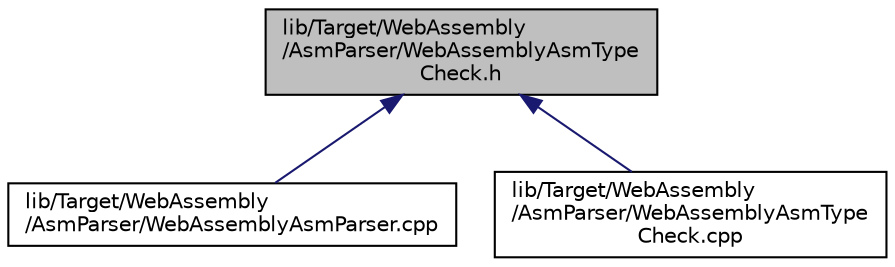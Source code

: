 digraph "lib/Target/WebAssembly/AsmParser/WebAssemblyAsmTypeCheck.h"
{
 // LATEX_PDF_SIZE
  bgcolor="transparent";
  edge [fontname="Helvetica",fontsize="10",labelfontname="Helvetica",labelfontsize="10"];
  node [fontname="Helvetica",fontsize="10",shape=record];
  Node1 [label="lib/Target/WebAssembly\l/AsmParser/WebAssemblyAsmType\lCheck.h",height=0.2,width=0.4,color="black", fillcolor="grey75", style="filled", fontcolor="black",tooltip=" "];
  Node1 -> Node2 [dir="back",color="midnightblue",fontsize="10",style="solid",fontname="Helvetica"];
  Node2 [label="lib/Target/WebAssembly\l/AsmParser/WebAssemblyAsmParser.cpp",height=0.2,width=0.4,color="black",URL="$WebAssemblyAsmParser_8cpp.html",tooltip=" "];
  Node1 -> Node3 [dir="back",color="midnightblue",fontsize="10",style="solid",fontname="Helvetica"];
  Node3 [label="lib/Target/WebAssembly\l/AsmParser/WebAssemblyAsmType\lCheck.cpp",height=0.2,width=0.4,color="black",URL="$WebAssemblyAsmTypeCheck_8cpp.html",tooltip=" "];
}
